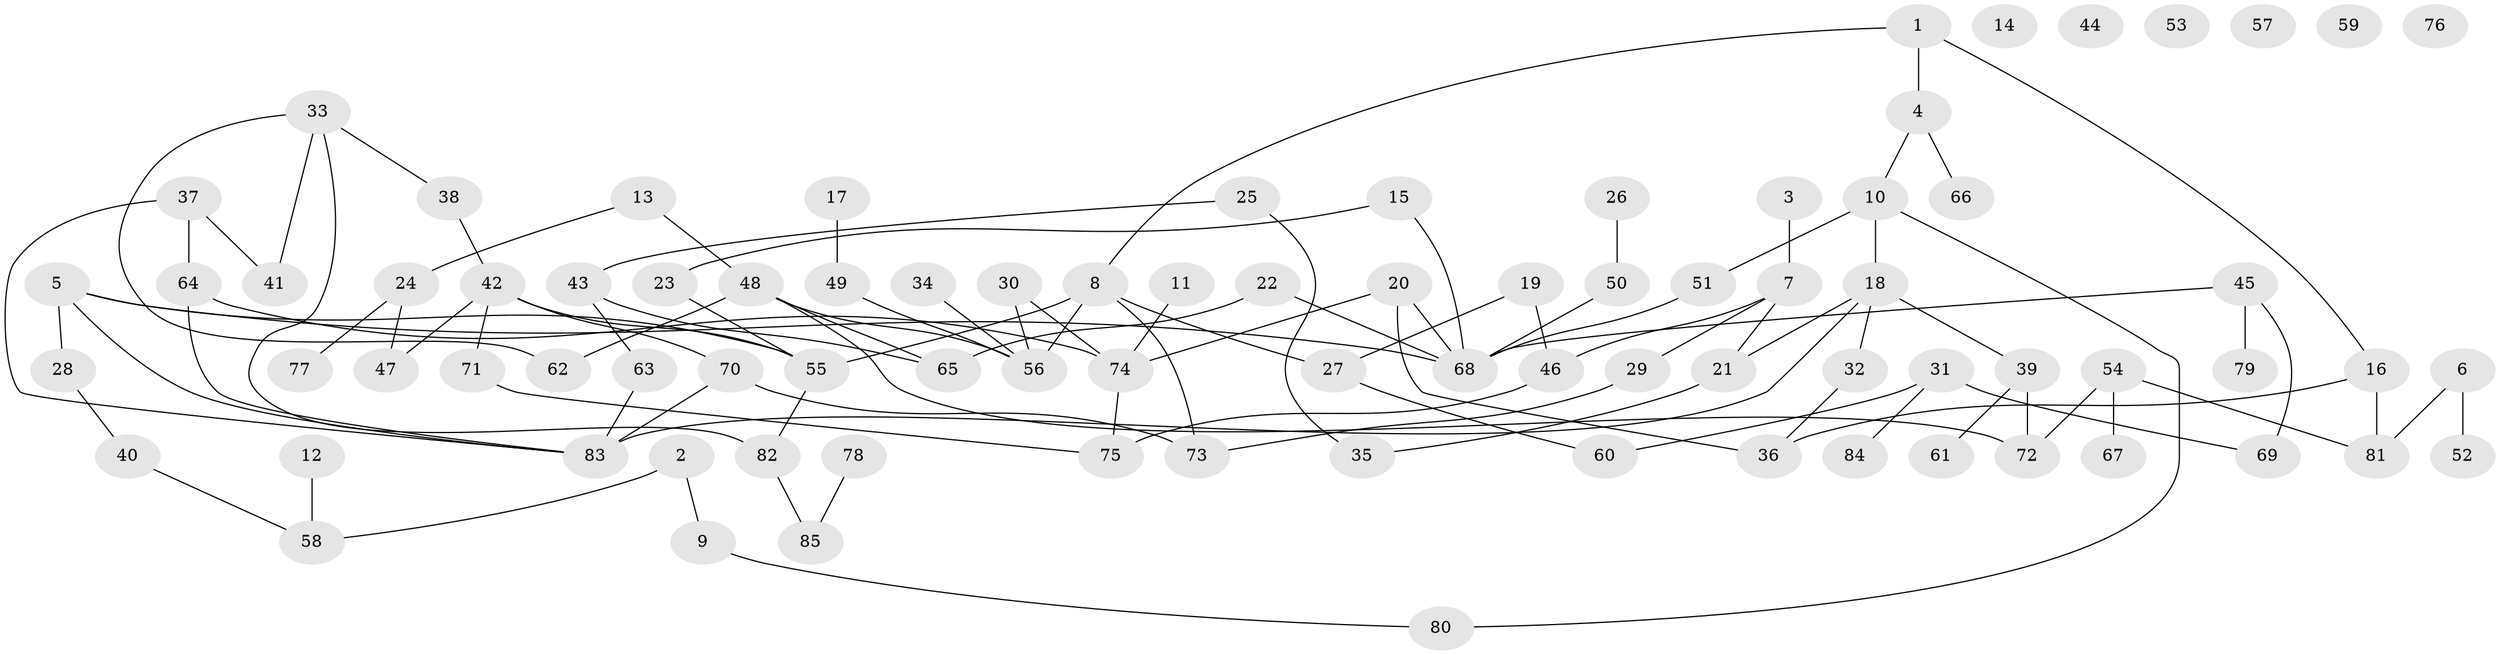 // coarse degree distribution, {5: 0.15, 2: 0.3, 10: 0.05, 4: 0.15, 3: 0.2, 6: 0.1, 1: 0.05}
// Generated by graph-tools (version 1.1) at 2025/48/03/04/25 22:48:07]
// undirected, 85 vertices, 103 edges
graph export_dot {
  node [color=gray90,style=filled];
  1;
  2;
  3;
  4;
  5;
  6;
  7;
  8;
  9;
  10;
  11;
  12;
  13;
  14;
  15;
  16;
  17;
  18;
  19;
  20;
  21;
  22;
  23;
  24;
  25;
  26;
  27;
  28;
  29;
  30;
  31;
  32;
  33;
  34;
  35;
  36;
  37;
  38;
  39;
  40;
  41;
  42;
  43;
  44;
  45;
  46;
  47;
  48;
  49;
  50;
  51;
  52;
  53;
  54;
  55;
  56;
  57;
  58;
  59;
  60;
  61;
  62;
  63;
  64;
  65;
  66;
  67;
  68;
  69;
  70;
  71;
  72;
  73;
  74;
  75;
  76;
  77;
  78;
  79;
  80;
  81;
  82;
  83;
  84;
  85;
  1 -- 4;
  1 -- 8;
  1 -- 16;
  2 -- 9;
  2 -- 58;
  3 -- 7;
  4 -- 10;
  4 -- 66;
  5 -- 28;
  5 -- 55;
  5 -- 68;
  5 -- 83;
  6 -- 52;
  6 -- 81;
  7 -- 21;
  7 -- 29;
  7 -- 46;
  8 -- 27;
  8 -- 55;
  8 -- 56;
  8 -- 73;
  9 -- 80;
  10 -- 18;
  10 -- 51;
  10 -- 80;
  11 -- 74;
  12 -- 58;
  13 -- 24;
  13 -- 48;
  15 -- 23;
  15 -- 68;
  16 -- 36;
  16 -- 81;
  17 -- 49;
  18 -- 21;
  18 -- 32;
  18 -- 39;
  18 -- 83;
  19 -- 27;
  19 -- 46;
  20 -- 36;
  20 -- 68;
  20 -- 74;
  21 -- 35;
  22 -- 65;
  22 -- 68;
  23 -- 55;
  24 -- 47;
  24 -- 77;
  25 -- 35;
  25 -- 43;
  26 -- 50;
  27 -- 60;
  28 -- 40;
  29 -- 73;
  30 -- 56;
  30 -- 74;
  31 -- 60;
  31 -- 69;
  31 -- 84;
  32 -- 36;
  33 -- 38;
  33 -- 41;
  33 -- 62;
  33 -- 82;
  34 -- 56;
  37 -- 41;
  37 -- 64;
  37 -- 83;
  38 -- 42;
  39 -- 61;
  39 -- 72;
  40 -- 58;
  42 -- 47;
  42 -- 55;
  42 -- 70;
  42 -- 71;
  43 -- 63;
  43 -- 65;
  45 -- 68;
  45 -- 69;
  45 -- 79;
  46 -- 75;
  48 -- 56;
  48 -- 62;
  48 -- 65;
  48 -- 72;
  49 -- 56;
  50 -- 68;
  51 -- 68;
  54 -- 67;
  54 -- 72;
  54 -- 81;
  55 -- 82;
  63 -- 83;
  64 -- 74;
  64 -- 83;
  70 -- 73;
  70 -- 83;
  71 -- 75;
  74 -- 75;
  78 -- 85;
  82 -- 85;
}
